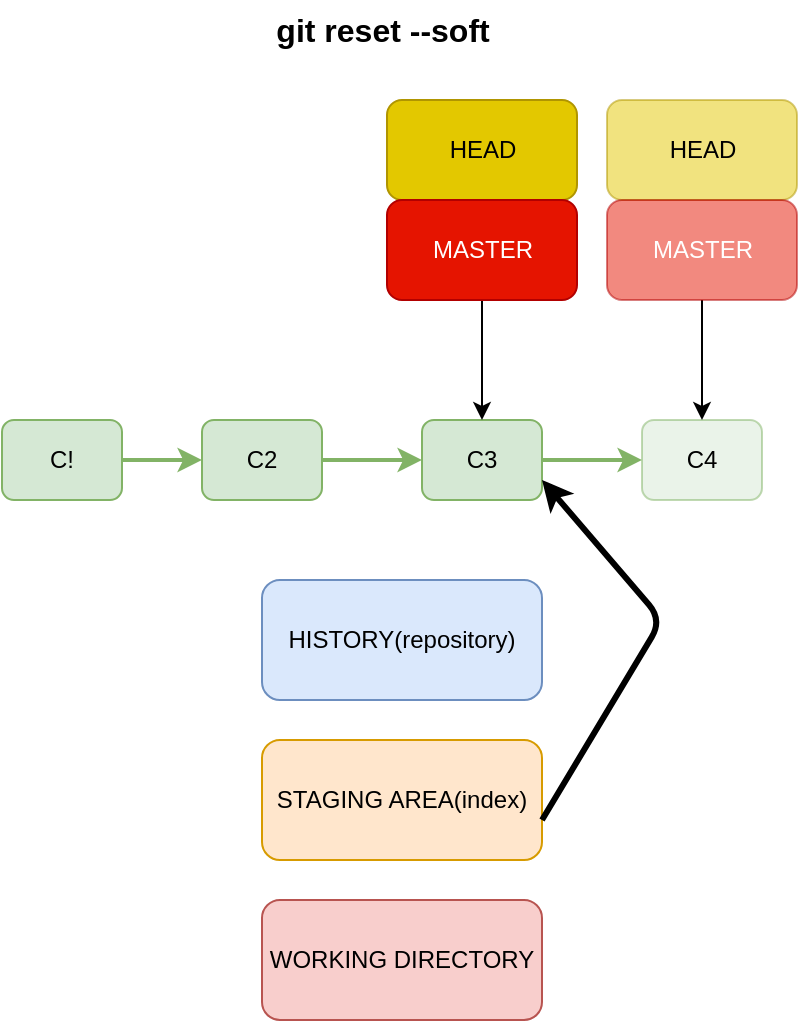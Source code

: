 <mxfile>
    <diagram id="kzEXuIUj26pE5dZO7UnG" name="Page-1">
        <mxGraphModel dx="702" dy="563" grid="1" gridSize="10" guides="1" tooltips="1" connect="1" arrows="1" fold="1" page="1" pageScale="1" pageWidth="850" pageHeight="1100" math="0" shadow="0">
            <root>
                <mxCell id="0"/>
                <mxCell id="1" parent="0"/>
                <mxCell id="2" value="HISTORY(repository)" style="rounded=1;whiteSpace=wrap;html=1;fillColor=#dae8fc;strokeColor=#6c8ebf;" vertex="1" parent="1">
                    <mxGeometry x="260" y="300" width="140" height="60" as="geometry"/>
                </mxCell>
                <mxCell id="3" value="WORKING DIRECTORY" style="rounded=1;whiteSpace=wrap;html=1;fillColor=#f8cecc;strokeColor=#b85450;" vertex="1" parent="1">
                    <mxGeometry x="260" y="460" width="140" height="60" as="geometry"/>
                </mxCell>
                <mxCell id="4" value="STAGING AREA(index)" style="rounded=1;whiteSpace=wrap;html=1;fillColor=#ffe6cc;strokeColor=#d79b00;" vertex="1" parent="1">
                    <mxGeometry x="260" y="380" width="140" height="60" as="geometry"/>
                </mxCell>
                <mxCell id="9" value="" style="edgeStyle=none;html=1;fillColor=#d5e8d4;strokeColor=#82b366;strokeWidth=2;" edge="1" parent="1" source="5" target="8">
                    <mxGeometry relative="1" as="geometry"/>
                </mxCell>
                <mxCell id="5" value="C!" style="rounded=1;whiteSpace=wrap;html=1;fillColor=#d5e8d4;strokeColor=#82b366;" vertex="1" parent="1">
                    <mxGeometry x="130" y="220" width="60" height="40" as="geometry"/>
                </mxCell>
                <mxCell id="6" value="C4" style="rounded=1;whiteSpace=wrap;html=1;fillColor=#d5e8d4;strokeColor=#82b366;opacity=50;" vertex="1" parent="1">
                    <mxGeometry x="450" y="220" width="60" height="40" as="geometry"/>
                </mxCell>
                <mxCell id="11" value="" style="edgeStyle=none;html=1;fillColor=#d5e8d4;strokeColor=#82b366;strokeWidth=2;" edge="1" parent="1" source="7" target="6">
                    <mxGeometry relative="1" as="geometry"/>
                </mxCell>
                <mxCell id="7" value="C3" style="rounded=1;whiteSpace=wrap;html=1;fillColor=#d5e8d4;strokeColor=#82b366;" vertex="1" parent="1">
                    <mxGeometry x="340" y="220" width="60" height="40" as="geometry"/>
                </mxCell>
                <mxCell id="10" value="" style="edgeStyle=none;html=1;fillColor=#d5e8d4;strokeColor=#82b366;strokeWidth=2;" edge="1" parent="1" source="8" target="7">
                    <mxGeometry relative="1" as="geometry"/>
                </mxCell>
                <mxCell id="8" value="C2" style="rounded=1;whiteSpace=wrap;html=1;fillColor=#d5e8d4;strokeColor=#82b366;" vertex="1" parent="1">
                    <mxGeometry x="230" y="220" width="60" height="40" as="geometry"/>
                </mxCell>
                <mxCell id="14" value="git reset --soft" style="text;html=1;align=center;verticalAlign=middle;resizable=0;points=[];autosize=1;strokeColor=none;fillColor=none;fontSize=16;fontStyle=1" vertex="1" parent="1">
                    <mxGeometry x="260" y="10" width="120" height="30" as="geometry"/>
                </mxCell>
                <mxCell id="15" value="HEAD" style="rounded=1;whiteSpace=wrap;html=1;fillColor=#e3c800;fontColor=#000000;strokeColor=#B09500;" vertex="1" parent="1">
                    <mxGeometry x="322.5" y="60" width="95" height="50" as="geometry"/>
                </mxCell>
                <mxCell id="20" value="" style="edgeStyle=none;html=1;" edge="1" parent="1" source="16" target="7">
                    <mxGeometry relative="1" as="geometry"/>
                </mxCell>
                <mxCell id="16" value="MASTER" style="rounded=1;whiteSpace=wrap;html=1;fillColor=#e51400;fontColor=#ffffff;strokeColor=#B20000;" vertex="1" parent="1">
                    <mxGeometry x="322.5" y="110" width="95" height="50" as="geometry"/>
                </mxCell>
                <mxCell id="17" value="HEAD" style="rounded=1;whiteSpace=wrap;html=1;fillColor=#e3c800;fontColor=#000000;strokeColor=#B09500;opacity=50;" vertex="1" parent="1">
                    <mxGeometry x="432.5" y="60" width="95" height="50" as="geometry"/>
                </mxCell>
                <mxCell id="19" value="" style="edgeStyle=none;textOpacity=50;fontSize=2;" edge="1" parent="1" source="18" target="6">
                    <mxGeometry relative="1" as="geometry"/>
                </mxCell>
                <mxCell id="18" value="MASTER" style="rounded=1;whiteSpace=wrap;html=1;fillColor=#e51400;fontColor=#ffffff;strokeColor=#B20000;opacity=50;" vertex="1" parent="1">
                    <mxGeometry x="432.5" y="110" width="95" height="50" as="geometry"/>
                </mxCell>
                <mxCell id="21" value="" style="endArrow=classic;html=1;entryX=1;entryY=0.75;entryDx=0;entryDy=0;strokeWidth=3;" edge="1" parent="1" target="7">
                    <mxGeometry width="50" height="50" relative="1" as="geometry">
                        <mxPoint x="400" y="420" as="sourcePoint"/>
                        <mxPoint x="480" y="330" as="targetPoint"/>
                        <Array as="points">
                            <mxPoint x="460" y="320"/>
                        </Array>
                    </mxGeometry>
                </mxCell>
            </root>
        </mxGraphModel>
    </diagram>
</mxfile>